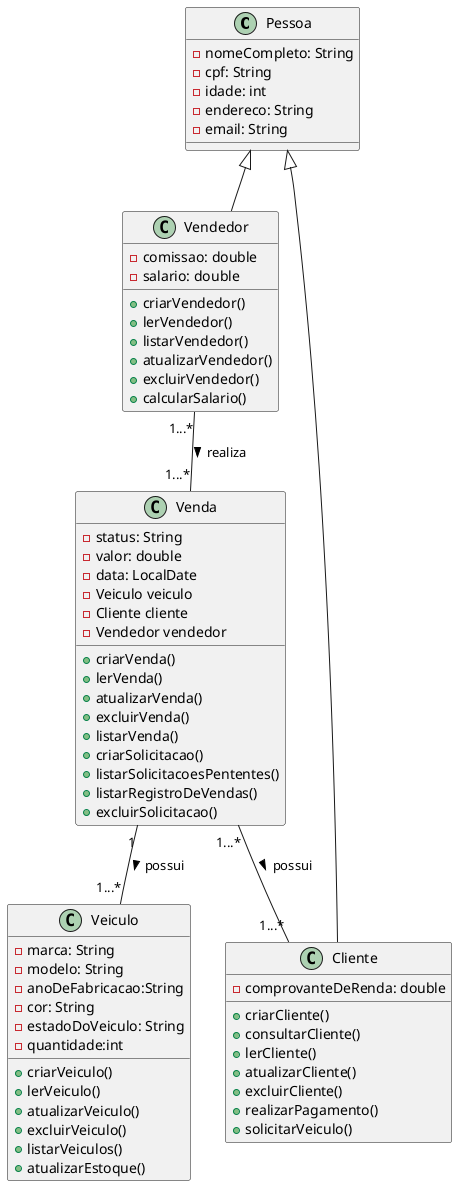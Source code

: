 @startuml "Concessionária"

class Pessoa{
    -nomeCompleto: String
    -cpf: String
    -idade: int
    -endereco: String
    -email: String
}

class Vendedor{
    -comissao: double
    -salario: double
    +criarVendedor()
    +lerVendedor()
    +listarVendedor()
    +atualizarVendedor()
    +excluirVendedor()
    +calcularSalario()
}
class Cliente{
    -comprovanteDeRenda: double
    +criarCliente()
    +consultarCliente() 
    +lerCliente()
    +atualizarCliente()
    +excluirCliente()
    +realizarPagamento()
    +solicitarVeiculo()
}

class Veiculo{
    -marca: String 
    -modelo: String
    -anoDeFabricacao:String 
    -cor: String 
    -estadoDoVeiculo: String
    -quantidade:int
    +criarVeiculo()
    +lerVeiculo()
    +atualizarVeiculo()
    +excluirVeiculo()
    +listarVeiculos()
    +atualizarEstoque()
}
class Venda{
    -status: String
    -valor: double 
    -data: LocalDate
    -Veiculo veiculo
    -Cliente cliente 
    -Vendedor vendedor
    +criarVenda()
    +lerVenda()
    +atualizarVenda()
    +excluirVenda()
    +listarVenda()
    +criarSolicitacao()
    +listarSolicitacoesPententes()
    +listarRegistroDeVendas()
    +excluirSolicitacao()
}
Pessoa <|-- Vendedor
Pessoa <|-- Cliente 

Vendedor "1...*"--"1...*" Venda: realiza >
Venda "1" -- "1...*" Veiculo: possui >
Venda "1...*" -- "1...*" Cliente: possui >

@enduml